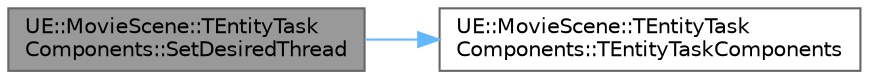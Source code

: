 digraph "UE::MovieScene::TEntityTaskComponents::SetDesiredThread"
{
 // INTERACTIVE_SVG=YES
 // LATEX_PDF_SIZE
  bgcolor="transparent";
  edge [fontname=Helvetica,fontsize=10,labelfontname=Helvetica,labelfontsize=10];
  node [fontname=Helvetica,fontsize=10,shape=box,height=0.2,width=0.4];
  rankdir="LR";
  Node1 [id="Node000001",label="UE::MovieScene::TEntityTask\lComponents::SetDesiredThread",height=0.2,width=0.4,color="gray40", fillcolor="grey60", style="filled", fontcolor="black",tooltip="Assign a desired thread for this task to run on."];
  Node1 -> Node2 [id="edge1_Node000001_Node000002",color="steelblue1",style="solid",tooltip=" "];
  Node2 [id="Node000002",label="UE::MovieScene::TEntityTask\lComponents::TEntityTaskComponents",height=0.2,width=0.4,color="grey40", fillcolor="white", style="filled",URL="$d2/d13/structUE_1_1MovieScene_1_1TEntityTaskComponents.html#afd77bdc8d57eed34f3a1bbe0c5727ff5",tooltip=" "];
}
